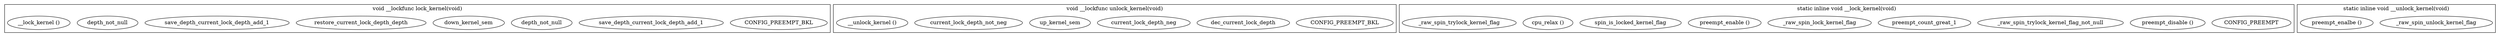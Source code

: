 digraph kernel_lock_c{
		subgraph cluster_lock_kernel{
				label="void __lockfunc lock_kernel(void)";
				CONFIG_PREEMPT_BKL[label="CONFIG_PREEMPT_BKL"];
				save_depth_current_lock_depth_add_1[label="save_depth_current_lock_depth_add_1"];
				depth_not_null[label="depth_not_null"];
				down_kernel_sem[label="down_kernel_sem"];
				restore_current_lock_depth_depth[label="restore_current_lock_depth_depth"];
				save_depth_current_lock_depth_add_1_1[label="save_depth_current_lock_depth_add_1"];
				depth_not_null_1[label="depth_not_null"];
				__lock_kernel[label="__lock_kernel ()"];
				restore_current_lock_depth_depth[label="restore_current_lock_depth_depth"];
		}

		subgraph cluster_unlock_kernel{
				label="void __lockfunc unlock_kernel(void)";
				CONFIG_PREEMPT_BKL_1[label="CONFIG_PREEMPT_BKL"];
				dec_current_lock_depth[label="dec_current_lock_depth"];
				current_lock_depth_neg[label="current_lock_depth_neg"];
				up_kernel_sem[label="up_kernel_sem"];

				dec_current_lock_depth[label="dec_current_lock_depth"];
				current_lock_depth_not_neg[label="current_lock_depth_not_neg"];
				__unlock_kernel[label="__unlock_kernel ()"];
		}

		subgraph cluster___lock_kernel{
				label="static inline void __lock_kernel(void)";
				CONFIG_PREEMPT[label="CONFIG_PREEMPT"];
				preempt_disable[label="preempt_disable ()"];
				_raw_spin_trylock_kernel_flag_not_null[label="_raw_spin_trylock_kernel_flag_not_null"];
				preempt_count_great_1[label="preempt_count_great_1"];
				_raw_spin_lock_kernel_flag[label="_raw_spin_lock_kernel_flag"];
				preempt_enable[label="preempt_enable ()"];
				spin_is_locked_kernel_flag[label="spin_is_locked_kernel_flag"];
				cpu_relax[label="cpu_relax ()"];
				preempt_disable[label="preempt_disable ()"];
				_raw_spin_trylock_kernel_flag[label="_raw_spin_trylock_kernel_flag"];

				_raw_spin_lock_kernel_flag[label="_raw_spin_lock_kernel_flag"];
		}

		subgraph cluster___unlock_kernel{
				label="static inline void __unlock_kernel(void)";
				_raw_spin_unlock[label="_raw_spin_unlock_kernel_flag"];
				preempt_enalbe[label="preempt_enalbe ()"];
		}
}

